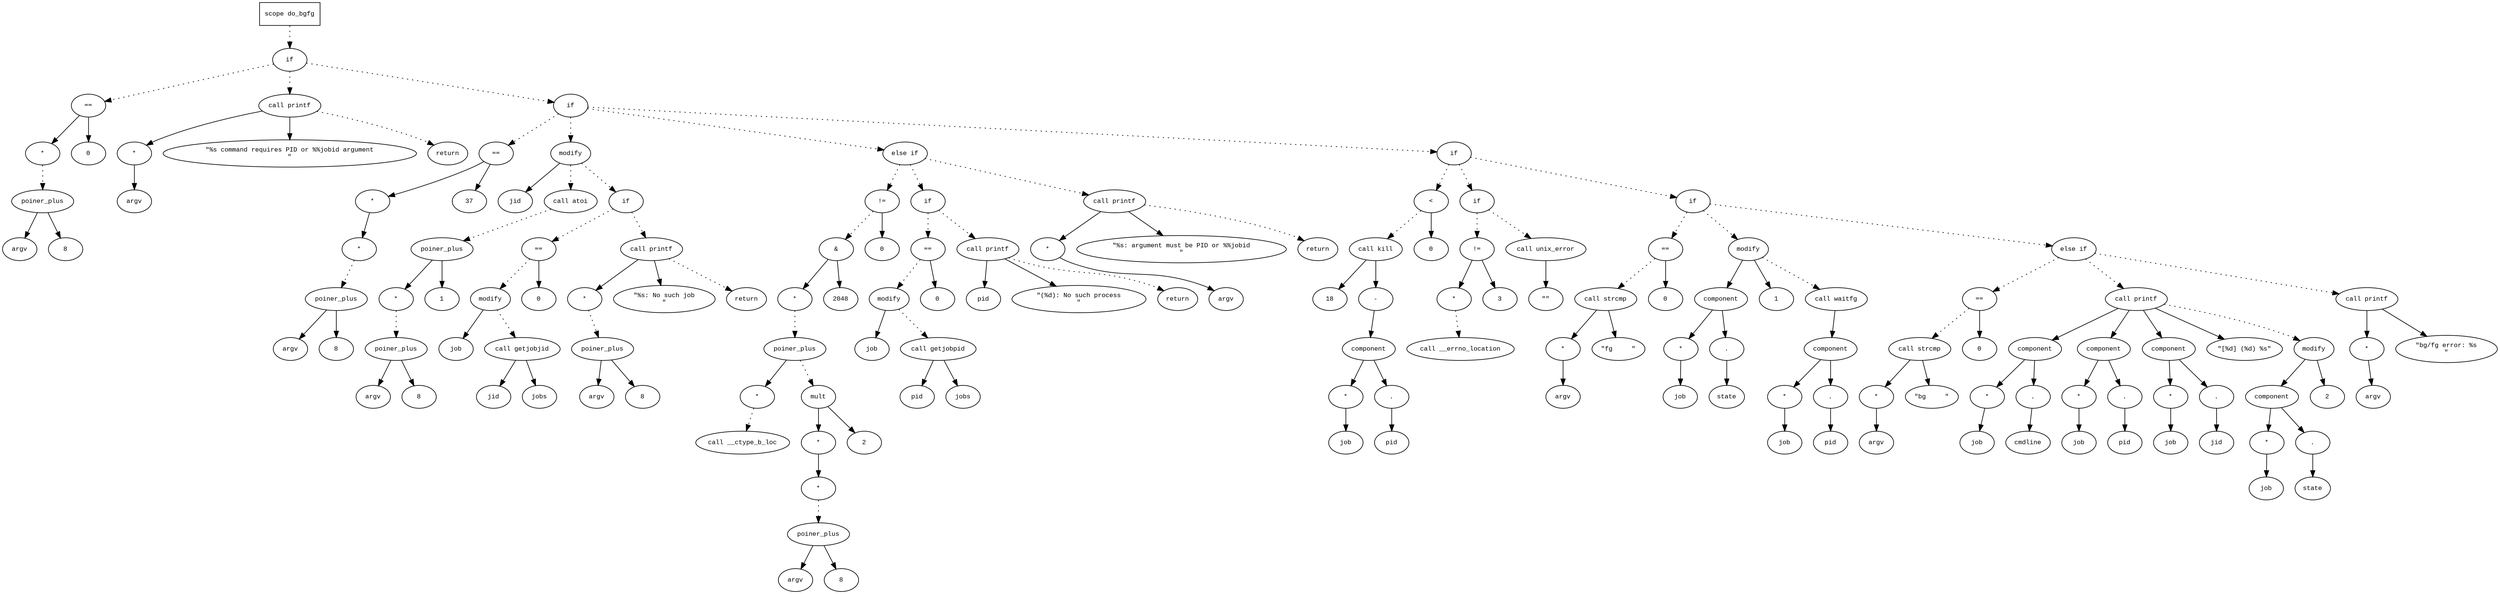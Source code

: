 digraph AST {
  graph [fontname="Times New Roman",fontsize=10];
  node  [fontname="Courier New",fontsize=10];
  edge  [fontname="Times New Roman",fontsize=10];

  node1 [label="scope do_bgfg",shape=box];
  node2 [label="if",shape=ellipse];
  node1 -> node2 [style=dotted];
  node3 [label="==",shape=ellipse];
  node4 [label="*",shape=ellipse];
  node5 [label="poiner_plus",shape=ellipse];
  node6 [label="argv",shape=ellipse];
  node5 -> node6;
  node7 [label="8",shape=ellipse];
  node5 -> node7;
  node4 -> node5 [style=dotted];
  node3 -> node4;
  node8 [label="0",shape=ellipse];
  node3 -> node8;
  node2 -> node3 [style=dotted];
  node9 [label="call printf",shape=ellipse];
  node10 [label="*",shape=ellipse];
  node11 [label="argv",shape=ellipse];
  node10 -> node11;
  node9 -> node10;
  node12 [label="\"%s command requires PID or %%jobid argument
\"",shape=ellipse];
  node9 -> node12;
  node2 -> node9 [style=dotted];
  node13 [label="return",shape=ellipse];
  node9 -> node13 [style=dotted];
  node14 [label="if",shape=ellipse];
  node2 -> node14 [style=dotted];
  node15 [label="==",shape=ellipse];
  node16 [label="*",shape=ellipse];
  node17 [label="*",shape=ellipse];
  node18 [label="poiner_plus",shape=ellipse];
  node19 [label="argv",shape=ellipse];
  node18 -> node19;
  node20 [label="8",shape=ellipse];
  node18 -> node20;
  node17 -> node18 [style=dotted];
  node16 -> node17;
  node15 -> node16;
  node21 [label="37",shape=ellipse];
  node15 -> node21;
  node14 -> node15 [style=dotted];
  node22 [label="modify",shape=ellipse];
  node23 [label="jid",shape=ellipse];
  node22 -> node23;
  node24 [label="call atoi",shape=ellipse];
  node25 [label="poiner_plus",shape=ellipse];
  node26 [label="*",shape=ellipse];
  node27 [label="poiner_plus",shape=ellipse];
  node28 [label="argv",shape=ellipse];
  node27 -> node28;
  node29 [label="8",shape=ellipse];
  node27 -> node29;
  node26 -> node27 [style=dotted];
  node25 -> node26;
  node30 [label="1",shape=ellipse];
  node25 -> node30;
  node24 -> node25 [style=dotted];
  node22 -> node24 [style=dotted];
  node14 -> node22 [style=dotted];
  node31 [label="if",shape=ellipse];
  node22 -> node31 [style=dotted];
  node32 [label="==",shape=ellipse];
  node33 [label="modify",shape=ellipse];
  node34 [label="job",shape=ellipse];
  node33 -> node34;
  node35 [label="call getjobjid",shape=ellipse];
  node36 [label="jid",shape=ellipse];
  node35 -> node36;
  node37 [label="jobs",shape=ellipse];
  node35 -> node37;
  node33 -> node35 [style=dotted];
  node32 -> node33 [style=dotted];
  node38 [label="0",shape=ellipse];
  node32 -> node38;
  node31 -> node32 [style=dotted];
  node39 [label="call printf",shape=ellipse];
  node40 [label="*",shape=ellipse];
  node41 [label="poiner_plus",shape=ellipse];
  node42 [label="argv",shape=ellipse];
  node41 -> node42;
  node43 [label="8",shape=ellipse];
  node41 -> node43;
  node40 -> node41 [style=dotted];
  node39 -> node40;
  node44 [label="\"%s: No such job
\"",shape=ellipse];
  node39 -> node44;
  node31 -> node39 [style=dotted];
  node45 [label="return",shape=ellipse];
  node39 -> node45 [style=dotted];
  node46 [label="else if",shape=ellipse];
  node14 -> node46 [style=dotted];
  node47 [label="!=",shape=ellipse];
  node48 [label="&",shape=ellipse];
  node49 [label="*",shape=ellipse];
  node50 [label="poiner_plus",shape=ellipse];
  node51 [label="*",shape=ellipse];
  node52 [label="call __ctype_b_loc",shape=ellipse];
  node51 -> node52 [style=dotted];
  node50 -> node51;
  node53 [label="mult",shape=ellipse];
  node54 [label="*",shape=ellipse];
  node55 [label="*",shape=ellipse];
  node56 [label="poiner_plus",shape=ellipse];
  node57 [label="argv",shape=ellipse];
  node56 -> node57;
  node58 [label="8",shape=ellipse];
  node56 -> node58;
  node55 -> node56 [style=dotted];
  node54 -> node55;
  node53 -> node54;
  node59 [label="2",shape=ellipse];
  node53 -> node59;
  node50 -> node53 [style=dotted];
  node49 -> node50 [style=dotted];
  node48 -> node49;
  node60 [label="2048",shape=ellipse];
  node48 -> node60;
  node47 -> node48 [style=dotted];
  node61 [label="0",shape=ellipse];
  node47 -> node61;
  node46 -> node47 [style=dotted];
  node62 [label="if",shape=ellipse];
  node46 -> node62 [style=dotted];
  node63 [label="==",shape=ellipse];
  node64 [label="modify",shape=ellipse];
  node65 [label="job",shape=ellipse];
  node64 -> node65;
  node66 [label="call getjobpid",shape=ellipse];
  node67 [label="pid",shape=ellipse];
  node66 -> node67;
  node68 [label="jobs",shape=ellipse];
  node66 -> node68;
  node64 -> node66 [style=dotted];
  node63 -> node64 [style=dotted];
  node69 [label="0",shape=ellipse];
  node63 -> node69;
  node62 -> node63 [style=dotted];
  node70 [label="call printf",shape=ellipse];
  node71 [label="pid",shape=ellipse];
  node70 -> node71;
  node72 [label="\"(%d): No such process
\"",shape=ellipse];
  node70 -> node72;
  node62 -> node70 [style=dotted];
  node73 [label="return",shape=ellipse];
  node70 -> node73 [style=dotted];
  node74 [label="call printf",shape=ellipse];
  node75 [label="*",shape=ellipse];
  node76 [label="argv",shape=ellipse];
  node75 -> node76;
  node74 -> node75;
  node77 [label="\"%s: argument must be PID or %%jobid
\"",shape=ellipse];
  node74 -> node77;
  node46 -> node74 [style=dotted];
  node78 [label="return",shape=ellipse];
  node74 -> node78 [style=dotted];
  node79 [label="if",shape=ellipse];
  node14 -> node79 [style=dotted];
  node80 [label="<",shape=ellipse];
  node81 [label="call kill",shape=ellipse];
  node82 [label="18",shape=ellipse];
  node81 -> node82;
  node83 [label="-",shape=ellipse];
  node84 [label="component",shape=ellipse];
  node83 -> node84;
  node85 [label="*",shape=ellipse];
  node86 [label="job",shape=ellipse];
  node85 -> node86;
  node84 -> node85;
  node87 [label=".",shape=ellipse];
  node84 -> node87;
  node88 [label="pid",shape=ellipse];
  node87 -> node88;
  node81 -> node83;
  node80 -> node81 [style=dotted];
  node89 [label="0",shape=ellipse];
  node80 -> node89;
  node79 -> node80 [style=dotted];
  node90 [label="if",shape=ellipse];
  node79 -> node90 [style=dotted];
  node91 [label="!=",shape=ellipse];
  node92 [label="*",shape=ellipse];
  node93 [label="call __errno_location",shape=ellipse];
  node92 -> node93 [style=dotted];
  node91 -> node92;
  node94 [label="3",shape=ellipse];
  node91 -> node94;
  node90 -> node91 [style=dotted];
  node95 [label="call unix_error",shape=ellipse];
  node96 [label="\"\"",shape=ellipse];
  node95 -> node96;
  node90 -> node95 [style=dotted];
  node97 [label="if",shape=ellipse];
  node79 -> node97 [style=dotted];
  node98 [label="==",shape=ellipse];
  node99 [label="call strcmp",shape=ellipse];
  node100 [label="*",shape=ellipse];
  node101 [label="argv",shape=ellipse];
  node100 -> node101;
  node99 -> node100;
  node102 [label="\"fg     \"",shape=ellipse];
  node99 -> node102;
  node98 -> node99 [style=dotted];
  node103 [label="0",shape=ellipse];
  node98 -> node103;
  node97 -> node98 [style=dotted];
  node104 [label="modify",shape=ellipse];
  node105 [label="component",shape=ellipse];
  node104 -> node105;
  node106 [label="*",shape=ellipse];
  node107 [label="job",shape=ellipse];
  node106 -> node107;
  node105 -> node106;
  node108 [label=".",shape=ellipse];
  node105 -> node108;
  node109 [label="state",shape=ellipse];
  node108 -> node109;
  node110 [label="1",shape=ellipse];
  node104 -> node110;
  node97 -> node104 [style=dotted];
  node111 [label="call waitfg",shape=ellipse];
  node112 [label="component",shape=ellipse];
  node111 -> node112;
  node113 [label="*",shape=ellipse];
  node114 [label="job",shape=ellipse];
  node113 -> node114;
  node112 -> node113;
  node115 [label=".",shape=ellipse];
  node112 -> node115;
  node116 [label="pid",shape=ellipse];
  node115 -> node116;
  node104 -> node111 [style=dotted];
  node117 [label="else if",shape=ellipse];
  node97 -> node117 [style=dotted];
  node118 [label="==",shape=ellipse];
  node119 [label="call strcmp",shape=ellipse];
  node120 [label="*",shape=ellipse];
  node121 [label="argv",shape=ellipse];
  node120 -> node121;
  node119 -> node120;
  node122 [label="\"bg     \"",shape=ellipse];
  node119 -> node122;
  node118 -> node119 [style=dotted];
  node123 [label="0",shape=ellipse];
  node118 -> node123;
  node117 -> node118 [style=dotted];
  node124 [label="call printf",shape=ellipse];
  node125 [label="component",shape=ellipse];
  node124 -> node125;
  node126 [label="*",shape=ellipse];
  node127 [label="job",shape=ellipse];
  node126 -> node127;
  node125 -> node126;
  node128 [label=".",shape=ellipse];
  node125 -> node128;
  node129 [label="cmdline",shape=ellipse];
  node128 -> node129;
  node130 [label="component",shape=ellipse];
  node124 -> node130;
  node131 [label="*",shape=ellipse];
  node132 [label="job",shape=ellipse];
  node131 -> node132;
  node130 -> node131;
  node133 [label=".",shape=ellipse];
  node130 -> node133;
  node134 [label="pid",shape=ellipse];
  node133 -> node134;
  node135 [label="component",shape=ellipse];
  node124 -> node135;
  node136 [label="*",shape=ellipse];
  node137 [label="job",shape=ellipse];
  node136 -> node137;
  node135 -> node136;
  node138 [label=".",shape=ellipse];
  node135 -> node138;
  node139 [label="jid",shape=ellipse];
  node138 -> node139;
  node140 [label="\"[%d] (%d) %s\"",shape=ellipse];
  node124 -> node140;
  node117 -> node124 [style=dotted];
  node141 [label="modify",shape=ellipse];
  node142 [label="component",shape=ellipse];
  node141 -> node142;
  node143 [label="*",shape=ellipse];
  node144 [label="job",shape=ellipse];
  node143 -> node144;
  node142 -> node143;
  node145 [label=".",shape=ellipse];
  node142 -> node145;
  node146 [label="state",shape=ellipse];
  node145 -> node146;
  node147 [label="2",shape=ellipse];
  node141 -> node147;
  node124 -> node141 [style=dotted];
  node148 [label="call printf",shape=ellipse];
  node149 [label="*",shape=ellipse];
  node150 [label="argv",shape=ellipse];
  node149 -> node150;
  node148 -> node149;
  node151 [label="\"bg/fg error: %s
\"",shape=ellipse];
  node148 -> node151;
  node117 -> node148 [style=dotted];
} 
